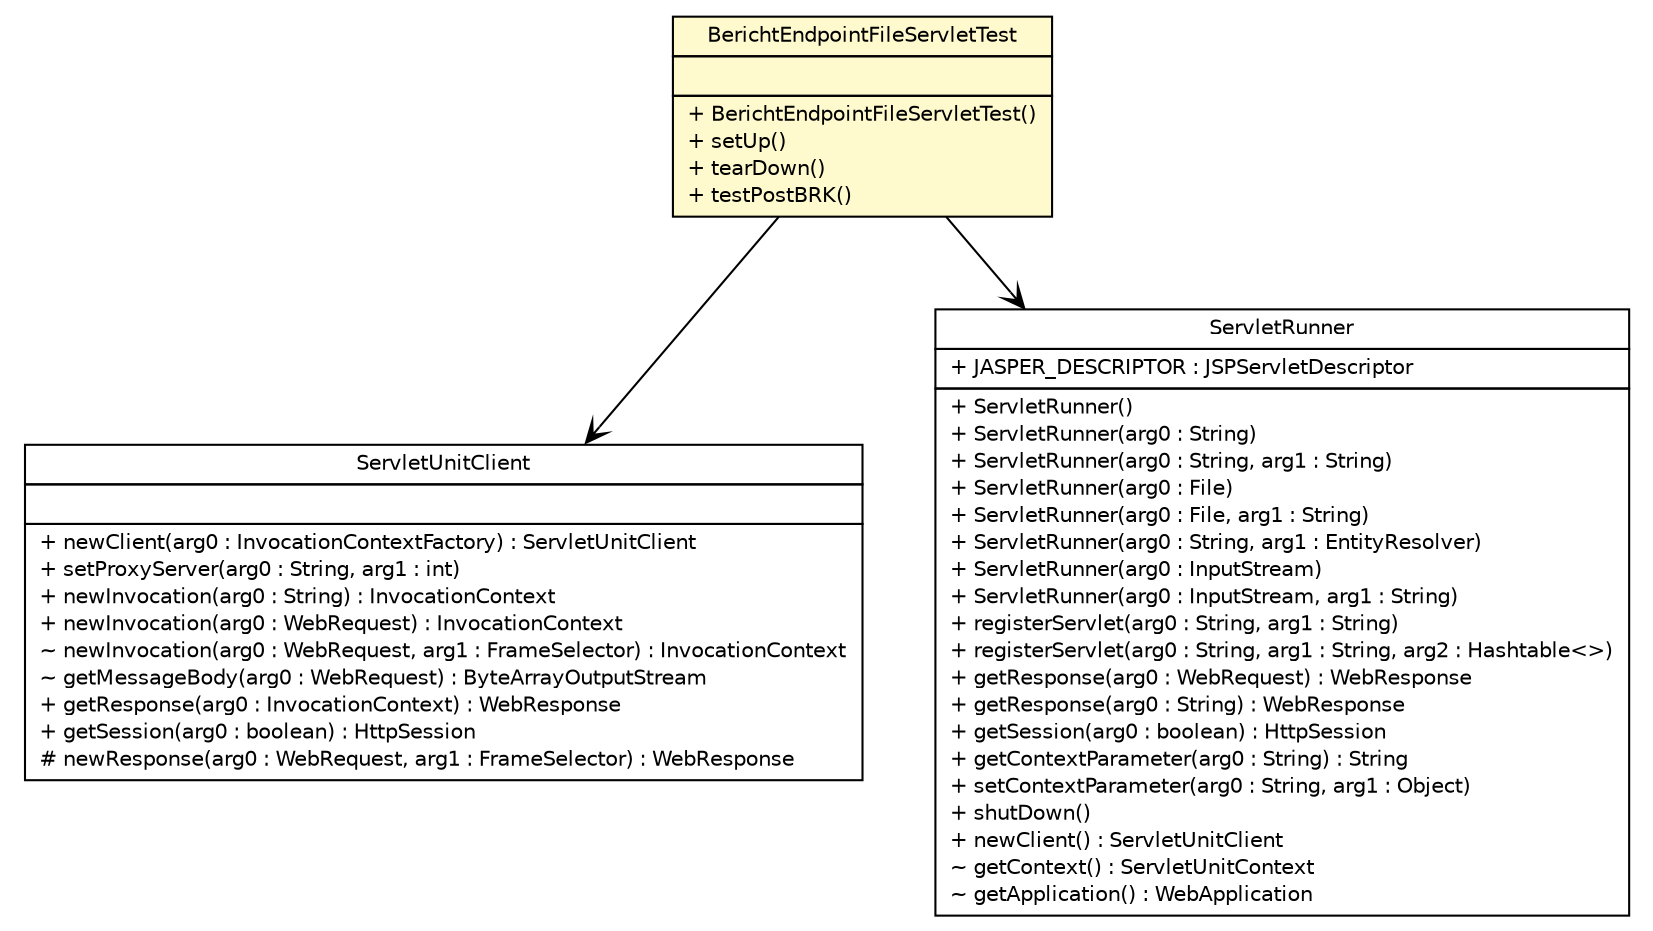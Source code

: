 #!/usr/local/bin/dot
#
# Class diagram 
# Generated by UMLGraph version R5_6-24-gf6e263 (http://www.umlgraph.org/)
#

digraph G {
	edge [fontname="Helvetica",fontsize=10,labelfontname="Helvetica",labelfontsize=10];
	node [fontname="Helvetica",fontsize=10,shape=plaintext];
	nodesep=0.25;
	ranksep=0.5;
	// nl.b3p.brmo.service.proxy.BerichtEndpointFileServletTest
	c5 [label=<<table title="nl.b3p.brmo.service.proxy.BerichtEndpointFileServletTest" border="0" cellborder="1" cellspacing="0" cellpadding="2" port="p" bgcolor="lemonChiffon" href="./BerichtEndpointFileServletTest.html">
		<tr><td><table border="0" cellspacing="0" cellpadding="1">
<tr><td align="center" balign="center"> BerichtEndpointFileServletTest </td></tr>
		</table></td></tr>
		<tr><td><table border="0" cellspacing="0" cellpadding="1">
<tr><td align="left" balign="left">  </td></tr>
		</table></td></tr>
		<tr><td><table border="0" cellspacing="0" cellpadding="1">
<tr><td align="left" balign="left"> + BerichtEndpointFileServletTest() </td></tr>
<tr><td align="left" balign="left"> + setUp() </td></tr>
<tr><td align="left" balign="left"> + tearDown() </td></tr>
<tr><td align="left" balign="left"> + testPostBRK() </td></tr>
		</table></td></tr>
		</table>>, URL="./BerichtEndpointFileServletTest.html", fontname="Helvetica", fontcolor="black", fontsize=10.0];
	// nl.b3p.brmo.service.proxy.BerichtEndpointFileServletTest NAVASSOC com.meterware.servletunit.ServletUnitClient
	c5:p -> c8:p [taillabel="", label="", headlabel="", fontname="Helvetica", fontcolor="black", fontsize=10.0, color="black", arrowhead=open];
	// nl.b3p.brmo.service.proxy.BerichtEndpointFileServletTest NAVASSOC com.meterware.servletunit.ServletRunner
	c5:p -> c11:p [taillabel="", label="", headlabel="", fontname="Helvetica", fontcolor="black", fontsize=10.0, color="black", arrowhead=open];
	// com.meterware.servletunit.ServletUnitClient
	c8 [label=<<table title="com.meterware.servletunit.ServletUnitClient" border="0" cellborder="1" cellspacing="0" cellpadding="2" port="p">
		<tr><td><table border="0" cellspacing="0" cellpadding="1">
<tr><td align="center" balign="center"> ServletUnitClient </td></tr>
		</table></td></tr>
		<tr><td><table border="0" cellspacing="0" cellpadding="1">
<tr><td align="left" balign="left">  </td></tr>
		</table></td></tr>
		<tr><td><table border="0" cellspacing="0" cellpadding="1">
<tr><td align="left" balign="left"> + newClient(arg0 : InvocationContextFactory) : ServletUnitClient </td></tr>
<tr><td align="left" balign="left"> + setProxyServer(arg0 : String, arg1 : int) </td></tr>
<tr><td align="left" balign="left"> + newInvocation(arg0 : String) : InvocationContext </td></tr>
<tr><td align="left" balign="left"> + newInvocation(arg0 : WebRequest) : InvocationContext </td></tr>
<tr><td align="left" balign="left"> ~ newInvocation(arg0 : WebRequest, arg1 : FrameSelector) : InvocationContext </td></tr>
<tr><td align="left" balign="left"> ~ getMessageBody(arg0 : WebRequest) : ByteArrayOutputStream </td></tr>
<tr><td align="left" balign="left"> + getResponse(arg0 : InvocationContext) : WebResponse </td></tr>
<tr><td align="left" balign="left"> + getSession(arg0 : boolean) : HttpSession </td></tr>
<tr><td align="left" balign="left"> # newResponse(arg0 : WebRequest, arg1 : FrameSelector) : WebResponse </td></tr>
		</table></td></tr>
		</table>>, URL="null", fontname="Helvetica", fontcolor="black", fontsize=10.0];
	// com.meterware.servletunit.ServletRunner
	c11 [label=<<table title="com.meterware.servletunit.ServletRunner" border="0" cellborder="1" cellspacing="0" cellpadding="2" port="p">
		<tr><td><table border="0" cellspacing="0" cellpadding="1">
<tr><td align="center" balign="center"> ServletRunner </td></tr>
		</table></td></tr>
		<tr><td><table border="0" cellspacing="0" cellpadding="1">
<tr><td align="left" balign="left"> + JASPER_DESCRIPTOR : JSPServletDescriptor </td></tr>
		</table></td></tr>
		<tr><td><table border="0" cellspacing="0" cellpadding="1">
<tr><td align="left" balign="left"> + ServletRunner() </td></tr>
<tr><td align="left" balign="left"> + ServletRunner(arg0 : String) </td></tr>
<tr><td align="left" balign="left"> + ServletRunner(arg0 : String, arg1 : String) </td></tr>
<tr><td align="left" balign="left"> + ServletRunner(arg0 : File) </td></tr>
<tr><td align="left" balign="left"> + ServletRunner(arg0 : File, arg1 : String) </td></tr>
<tr><td align="left" balign="left"> + ServletRunner(arg0 : String, arg1 : EntityResolver) </td></tr>
<tr><td align="left" balign="left"> + ServletRunner(arg0 : InputStream) </td></tr>
<tr><td align="left" balign="left"> + ServletRunner(arg0 : InputStream, arg1 : String) </td></tr>
<tr><td align="left" balign="left"> + registerServlet(arg0 : String, arg1 : String) </td></tr>
<tr><td align="left" balign="left"> + registerServlet(arg0 : String, arg1 : String, arg2 : Hashtable&lt;&gt;) </td></tr>
<tr><td align="left" balign="left"> + getResponse(arg0 : WebRequest) : WebResponse </td></tr>
<tr><td align="left" balign="left"> + getResponse(arg0 : String) : WebResponse </td></tr>
<tr><td align="left" balign="left"> + getSession(arg0 : boolean) : HttpSession </td></tr>
<tr><td align="left" balign="left"> + getContextParameter(arg0 : String) : String </td></tr>
<tr><td align="left" balign="left"> + setContextParameter(arg0 : String, arg1 : Object) </td></tr>
<tr><td align="left" balign="left"> + shutDown() </td></tr>
<tr><td align="left" balign="left"> + newClient() : ServletUnitClient </td></tr>
<tr><td align="left" balign="left"> ~ getContext() : ServletUnitContext </td></tr>
<tr><td align="left" balign="left"> ~ getApplication() : WebApplication </td></tr>
		</table></td></tr>
		</table>>, URL="null", fontname="Helvetica", fontcolor="black", fontsize=10.0];
}

